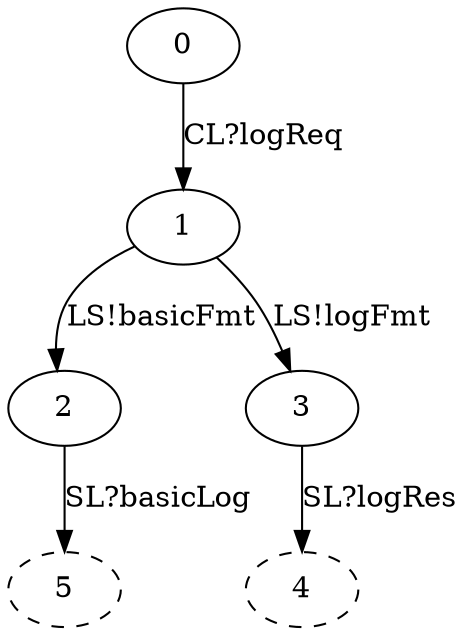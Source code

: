 
strict digraph "" {
	graph [edge_default="{}",
		node_default="{}"
	];
	node [label="\N"];
node_0	[label="0"];
node_1	[label="1"];
node_2	[label="2"];
node_3	[label="3"];
node_4	[label="4";style=dashed];
node_5	[label="5";style=dashed];
node_0 -> node_1 	[label="CL?logReq"];
node_1 -> node_2 	[label="LS!basicFmt"];
node_1 -> node_3 	[label="LS!logFmt"];
node_2 -> node_5 	[label="SL?basicLog"];
node_3 -> node_4 	[label="SL?logRes"];
}
